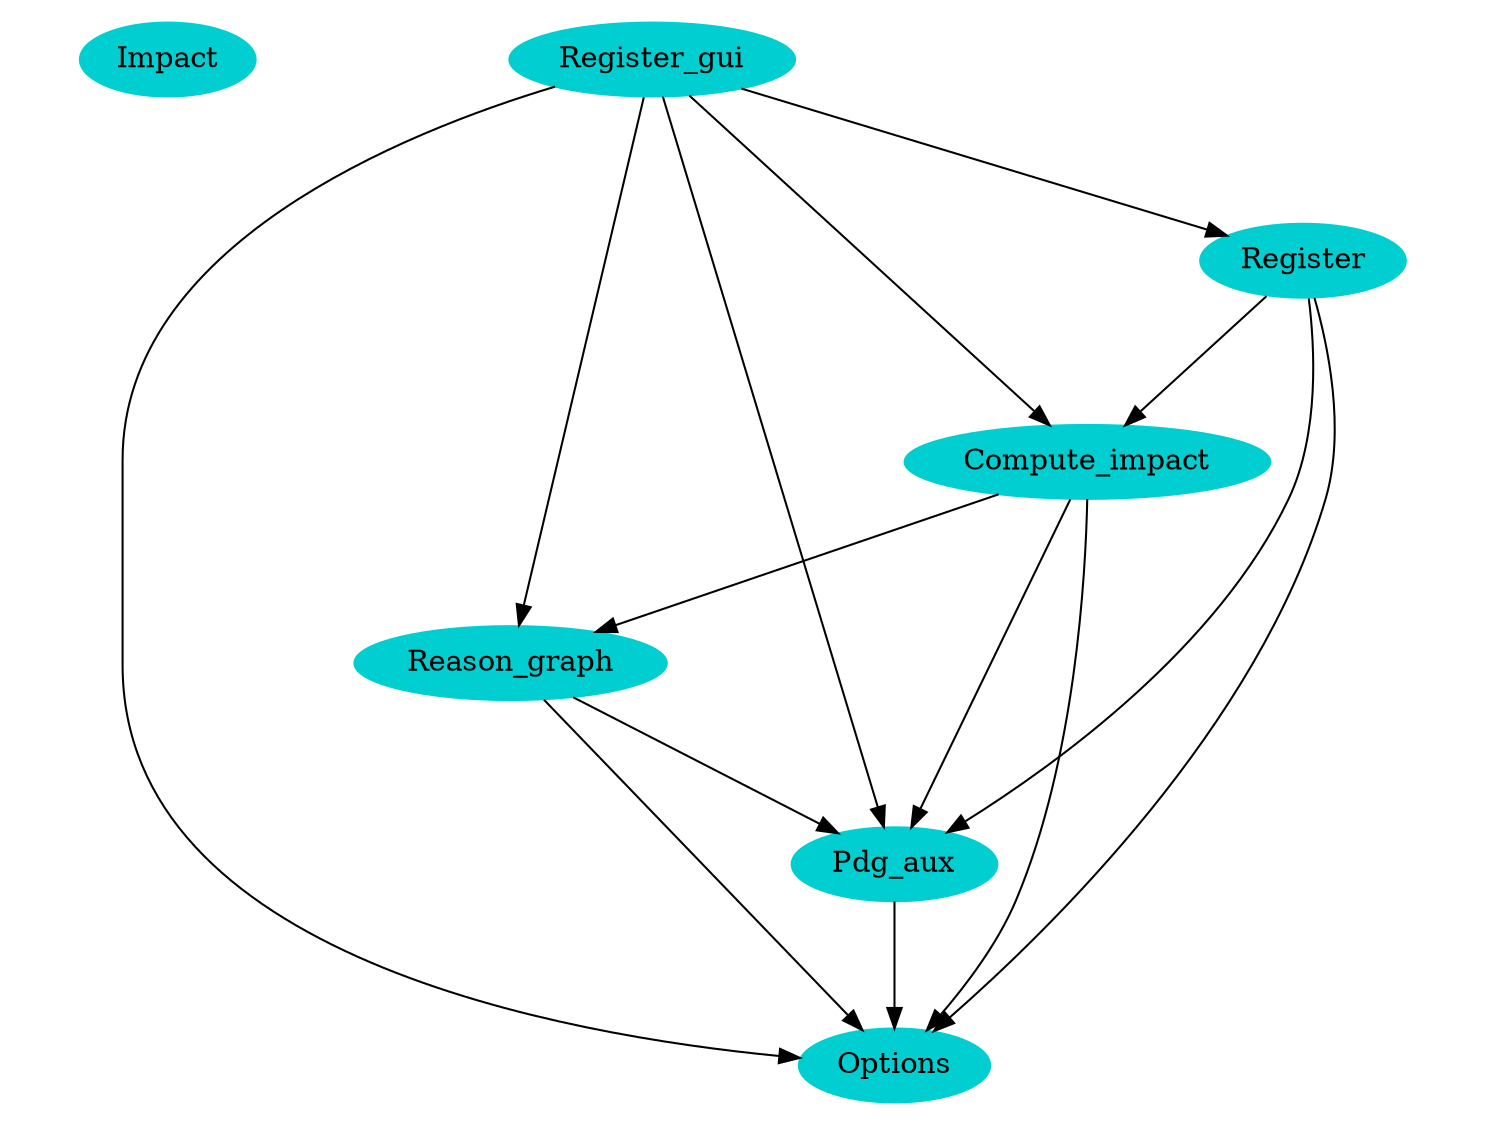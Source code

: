 digraph "Plugin architecture (impact)" { node [href="\N.html"];
  size="10,7.5";
  ratio="fill";
  
  fontsize="12pt";
  rankdir = TB ;
"Impact" [style=filled, color=darkturquoise];
"Options" [style=filled, color=darkturquoise];
"Pdg_aux" [style=filled, color=darkturquoise];
"Pdg_aux" -> "Options";
"Reason_graph" [style=filled, color=darkturquoise];
"Reason_graph" -> "Pdg_aux";
"Reason_graph" -> "Options";
"Compute_impact" [style=filled, color=darkturquoise];
"Compute_impact" -> "Options";
"Compute_impact" -> "Reason_graph";
"Compute_impact" -> "Pdg_aux";
"Register" [style=filled, color=darkturquoise];
"Register" -> "Pdg_aux";
"Register" -> "Options";
"Register" -> "Compute_impact";
"Register_gui" [style=filled, color=darkturquoise];
"Register_gui" -> "Compute_impact";
"Register_gui" -> "Options";
"Register_gui" -> "Pdg_aux";
"Register_gui" -> "Reason_graph";
"Register_gui" -> "Register";
}
